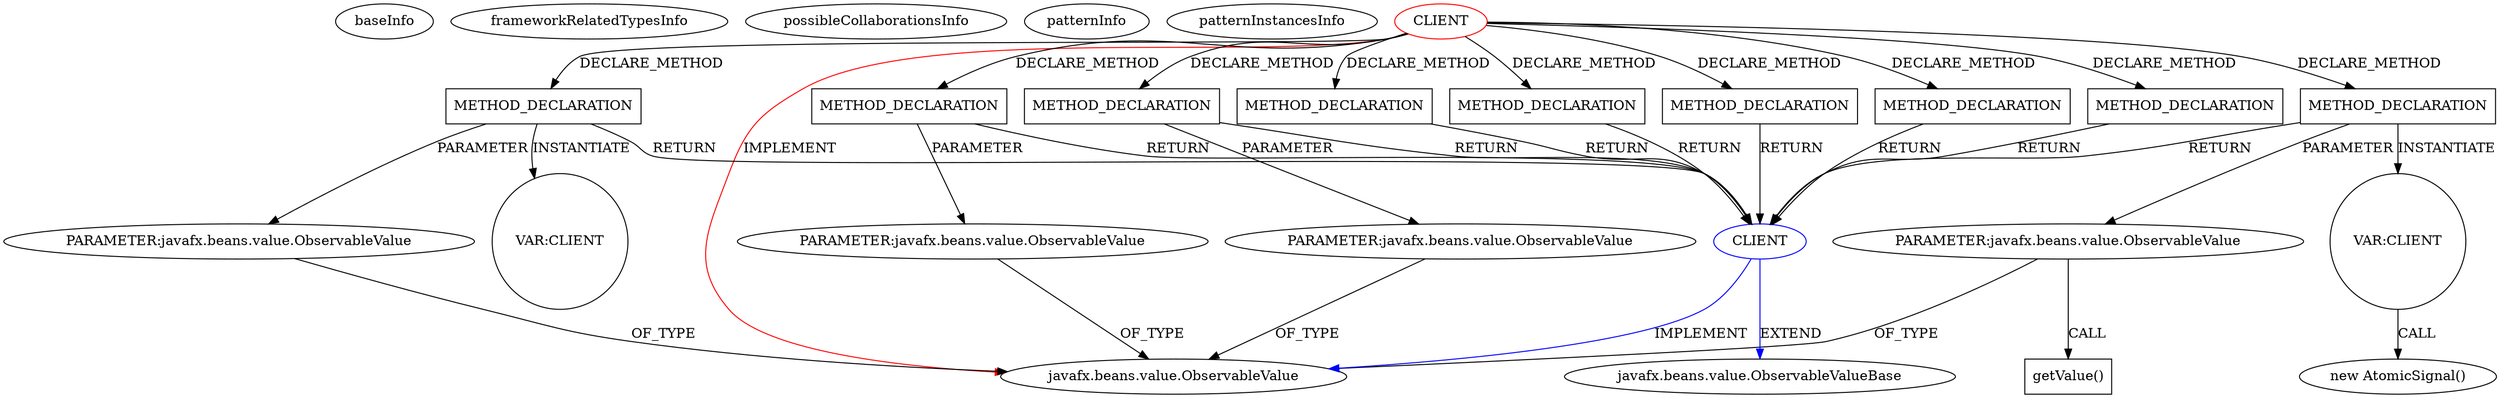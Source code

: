 digraph {
baseInfo[graphId=226,category="pattern",isAnonymous=false,possibleRelation=true]
frameworkRelatedTypesInfo[0="javafx.beans.value.ObservableValue"]
possibleCollaborationsInfo[0="226~RETURN_TYPE_DECLARATION-CLIENT_METHOD_DECLARATION-RETURN_TYPE_DECLARATION-CLIENT_METHOD_DECLARATION-RETURN_TYPE_DECLARATION-CLIENT_METHOD_DECLARATION-RETURN_TYPE_DECLARATION-CLIENT_METHOD_DECLARATION-RETURN_TYPE_DECLARATION-CLIENT_METHOD_DECLARATION-RETURN_TYPE_DECLARATION-CLIENT_METHOD_DECLARATION-RETURN_TYPE_DECLARATION-CLIENT_METHOD_DECLARATION-RETURN_TYPE_DECLARATION-CLIENT_METHOD_DECLARATION-RETURN_TYPE_DECLARATION-CLIENT_METHOD_DECLARATION-~javafx.beans.value.ObservableValue ~javafx.beans.value.ObservableValue javafx.beans.value.ObservableValueBase ~false~false"]
patternInfo[frequency=2.0,patternRootClient=0]
patternInstancesInfo[0="dimituri-milk~/dimituri-milk/milk-master/milk-core/src/main/java/lv/dimituri/milk/core/Folds.java~Folds~2471",1="dimituri-milk~/dimituri-milk/milk-master/milk-core/src/main/java/lv/dimituri/milk/core/Filters.java~Filters~2472"]
28[label="PARAMETER:javafx.beans.value.ObservableValue",vertexType="PARAMETER_DECLARATION",isFrameworkType=false]
1[label="javafx.beans.value.ObservableValue",vertexType="FRAMEWORK_INTERFACE_TYPE",isFrameworkType=false]
0[label="CLIENT",vertexType="ROOT_CLIENT_CLASS_DECLARATION",isFrameworkType=false,color=red]
26[label="METHOD_DECLARATION",vertexType="CLIENT_METHOD_DECLARATION",isFrameworkType=false,shape=box]
67[label="METHOD_DECLARATION",vertexType="CLIENT_METHOD_DECLARATION",isFrameworkType=false,shape=box]
63[label="METHOD_DECLARATION",vertexType="CLIENT_METHOD_DECLARATION",isFrameworkType=false,shape=box]
57[label="METHOD_DECLARATION",vertexType="CLIENT_METHOD_DECLARATION",isFrameworkType=false,shape=box]
35[label="METHOD_DECLARATION",vertexType="CLIENT_METHOD_DECLARATION",isFrameworkType=false,shape=box]
44[label="METHOD_DECLARATION",vertexType="CLIENT_METHOD_DECLARATION",isFrameworkType=false,shape=box]
59[label="METHOD_DECLARATION",vertexType="CLIENT_METHOD_DECLARATION",isFrameworkType=false,shape=box]
2[label="METHOD_DECLARATION",vertexType="CLIENT_METHOD_DECLARATION",isFrameworkType=false,shape=box]
19[label="METHOD_DECLARATION",vertexType="CLIENT_METHOD_DECLARATION",isFrameworkType=false,shape=box]
11[label="VAR:CLIENT",vertexType="VARIABLE_EXPRESION",isFrameworkType=false,shape=circle]
49[label="VAR:CLIENT",vertexType="VARIABLE_EXPRESION",isFrameworkType=false,shape=circle]
8[label="PARAMETER:javafx.beans.value.ObservableValue",vertexType="PARAMETER_DECLARATION",isFrameworkType=false]
61[label="PARAMETER:javafx.beans.value.ObservableValue",vertexType="PARAMETER_DECLARATION",isFrameworkType=false]
46[label="PARAMETER:javafx.beans.value.ObservableValue",vertexType="PARAMETER_DECLARATION",isFrameworkType=false]
10[label="new AtomicSignal()",vertexType="CONSTRUCTOR_CALL",isFrameworkType=false]
3[label="CLIENT",vertexType="REFERENCE_CLIENT_CLASS_DECLARATION",isFrameworkType=false,color=blue]
4[label="javafx.beans.value.ObservableValueBase",vertexType="FRAMEWORK_CLASS_TYPE",isFrameworkType=false]
18[label="getValue()",vertexType="INSIDE_CALL",isFrameworkType=false,shape=box]
11->10[label="CALL"]
0->2[label="DECLARE_METHOD"]
0->67[label="DECLARE_METHOD"]
44->46[label="PARAMETER"]
0->1[label="IMPLEMENT",color=red]
2->8[label="PARAMETER"]
61->1[label="OF_TYPE"]
0->59[label="DECLARE_METHOD"]
46->1[label="OF_TYPE"]
0->19[label="DECLARE_METHOD"]
28->1[label="OF_TYPE"]
8->1[label="OF_TYPE"]
3->1[label="IMPLEMENT",color=blue]
59->3[label="RETURN"]
0->44[label="DECLARE_METHOD"]
0->63[label="DECLARE_METHOD"]
2->3[label="RETURN"]
0->26[label="DECLARE_METHOD"]
35->3[label="RETURN"]
59->61[label="PARAMETER"]
63->3[label="RETURN"]
44->3[label="RETURN"]
8->18[label="CALL"]
0->35[label="DECLARE_METHOD"]
0->57[label="DECLARE_METHOD"]
44->49[label="INSTANTIATE"]
57->3[label="RETURN"]
19->3[label="RETURN"]
67->3[label="RETURN"]
2->11[label="INSTANTIATE"]
26->28[label="PARAMETER"]
3->4[label="EXTEND",color=blue]
26->3[label="RETURN"]
}
